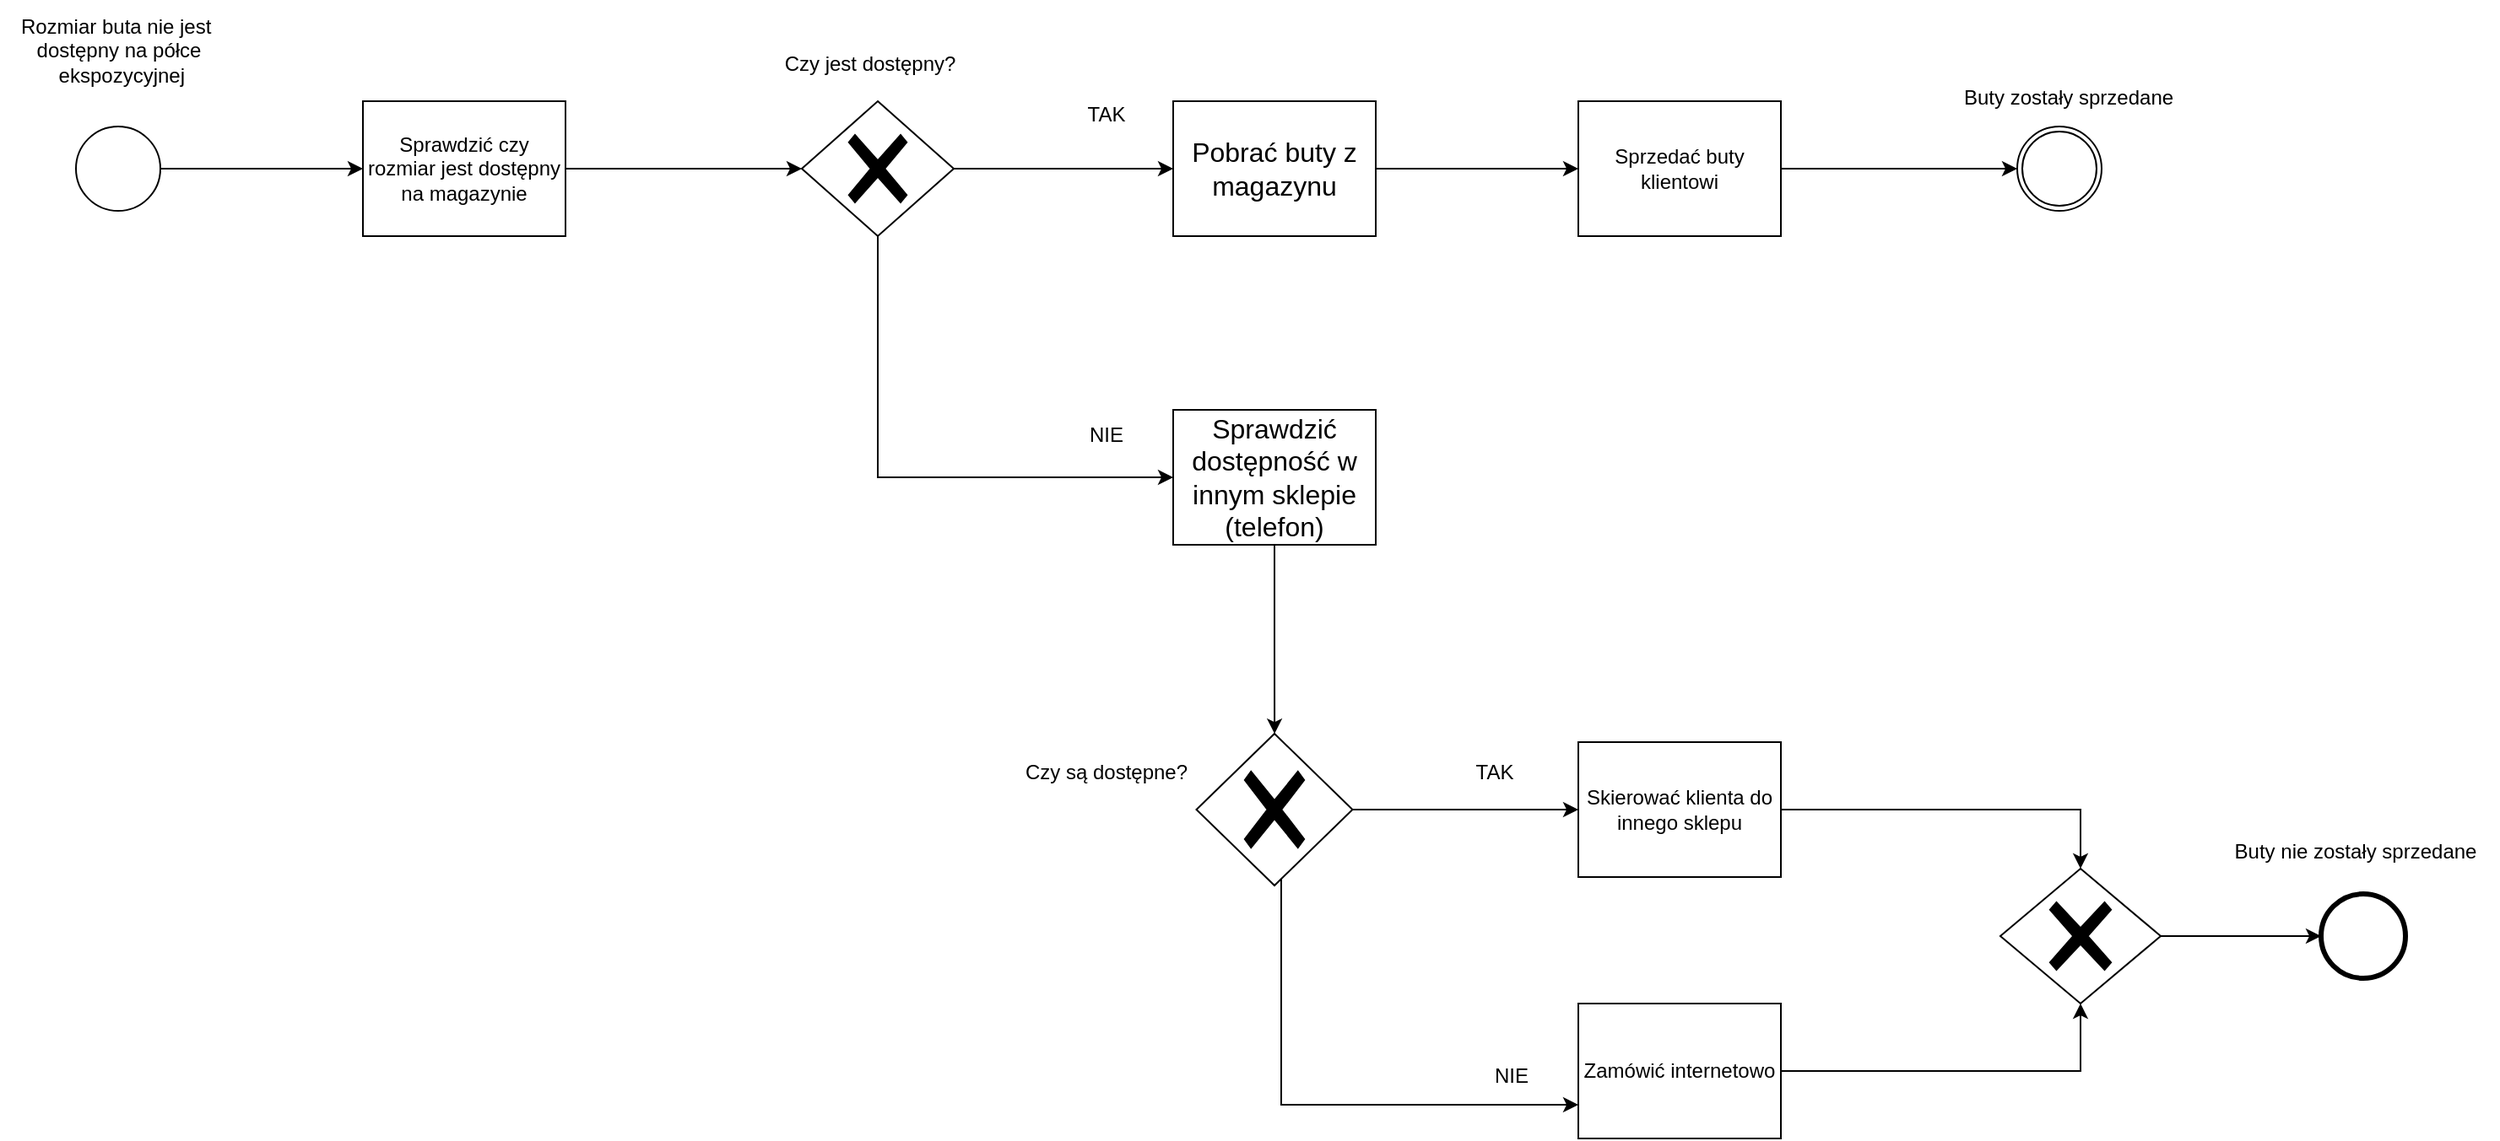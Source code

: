 <mxfile version="28.0.6">
  <diagram name="Strona-1" id="9SifspkCVHf2qICPZMRt">
    <mxGraphModel dx="2777" dy="1487" grid="1" gridSize="10" guides="1" tooltips="1" connect="1" arrows="1" fold="1" page="0" pageScale="1" pageWidth="827" pageHeight="1169" math="0" shadow="0">
      <root>
        <mxCell id="0" />
        <mxCell id="1" parent="0" />
        <mxCell id="eXqVwRkYhJMHdrjXKYlL-1" value="" style="points=[[0.145,0.145,0],[0.5,0,0],[0.855,0.145,0],[1,0.5,0],[0.855,0.855,0],[0.5,1,0],[0.145,0.855,0],[0,0.5,0]];shape=mxgraph.bpmn.event;html=1;verticalLabelPosition=bottom;labelBackgroundColor=#ffffff;verticalAlign=top;align=center;perimeter=ellipsePerimeter;outlineConnect=0;aspect=fixed;outline=standard;symbol=general;strokeColor=default;" vertex="1" parent="1">
          <mxGeometry x="-840" y="-50" width="50" height="50" as="geometry" />
        </mxCell>
        <mxCell id="eXqVwRkYhJMHdrjXKYlL-2" value="Rozmiar buta nie jest&amp;nbsp;&lt;div&gt;dostępny na półce&lt;/div&gt;&lt;div&gt;&amp;nbsp;ekspozycyjnej&lt;/div&gt;" style="text;html=1;align=center;verticalAlign=middle;resizable=0;points=[];autosize=1;strokeColor=none;fillColor=none;" vertex="1" parent="1">
          <mxGeometry x="-885" y="-125" width="140" height="60" as="geometry" />
        </mxCell>
        <mxCell id="eXqVwRkYhJMHdrjXKYlL-6" style="edgeStyle=orthogonalEdgeStyle;rounded=0;orthogonalLoop=1;jettySize=auto;html=1;" edge="1" parent="1" source="eXqVwRkYhJMHdrjXKYlL-3" target="eXqVwRkYhJMHdrjXKYlL-5">
          <mxGeometry relative="1" as="geometry" />
        </mxCell>
        <mxCell id="eXqVwRkYhJMHdrjXKYlL-3" value="Sprawdzić czy rozmiar jest dostępny na magazynie" style="points=[[0.25,0,0],[0.5,0,0],[0.75,0,0],[1,0.25,0],[1,0.5,0],[1,0.75,0],[0.75,1,0],[0.5,1,0],[0.25,1,0],[0,0.75,0],[0,0.5,0],[0,0.25,0]];shape=mxgraph.bpmn.task2;whiteSpace=wrap;rectStyle=rounded;size=10;html=1;container=1;expand=0;collapsible=0;taskMarker=abstract;" vertex="1" parent="1">
          <mxGeometry x="-670" y="-65" width="120" height="80" as="geometry" />
        </mxCell>
        <mxCell id="eXqVwRkYhJMHdrjXKYlL-4" style="edgeStyle=orthogonalEdgeStyle;rounded=0;orthogonalLoop=1;jettySize=auto;html=1;entryX=0;entryY=0.5;entryDx=0;entryDy=0;entryPerimeter=0;" edge="1" parent="1" source="eXqVwRkYhJMHdrjXKYlL-1" target="eXqVwRkYhJMHdrjXKYlL-3">
          <mxGeometry relative="1" as="geometry" />
        </mxCell>
        <mxCell id="eXqVwRkYhJMHdrjXKYlL-5" value="" style="points=[[0.25,0.25,0],[0.5,0,0],[0.75,0.25,0],[1,0.5,0],[0.75,0.75,0],[0.5,1,0],[0.25,0.75,0],[0,0.5,0]];shape=mxgraph.bpmn.gateway2;html=1;verticalLabelPosition=bottom;labelBackgroundColor=#ffffff;verticalAlign=top;align=center;perimeter=rhombusPerimeter;outlineConnect=0;outline=none;symbol=none;gwType=exclusive;" vertex="1" parent="1">
          <mxGeometry x="-410" y="-65" width="90" height="80" as="geometry" />
        </mxCell>
        <mxCell id="eXqVwRkYhJMHdrjXKYlL-7" value="Czy jest dostępny?" style="text;html=1;align=center;verticalAlign=middle;resizable=0;points=[];autosize=1;strokeColor=none;fillColor=none;" vertex="1" parent="1">
          <mxGeometry x="-430" y="-102" width="120" height="30" as="geometry" />
        </mxCell>
        <mxCell id="eXqVwRkYhJMHdrjXKYlL-8" value="&lt;span style=&quot;text-align: start; caret-color: rgb(0, 0, 0); font-size: medium; color: rgb(0, 0, 0);&quot;&gt;Pobrać buty z magazynu&lt;/span&gt;" style="points=[[0.25,0,0],[0.5,0,0],[0.75,0,0],[1,0.25,0],[1,0.5,0],[1,0.75,0],[0.75,1,0],[0.5,1,0],[0.25,1,0],[0,0.75,0],[0,0.5,0],[0,0.25,0]];shape=mxgraph.bpmn.task2;whiteSpace=wrap;rectStyle=rounded;size=10;html=1;container=1;expand=0;collapsible=0;taskMarker=abstract;" vertex="1" parent="1">
          <mxGeometry x="-190" y="-65" width="120" height="80" as="geometry" />
        </mxCell>
        <mxCell id="eXqVwRkYhJMHdrjXKYlL-20" style="edgeStyle=orthogonalEdgeStyle;rounded=0;orthogonalLoop=1;jettySize=auto;html=1;exitX=0.5;exitY=1;exitDx=0;exitDy=0;exitPerimeter=0;" edge="1" parent="1" source="eXqVwRkYhJMHdrjXKYlL-9" target="eXqVwRkYhJMHdrjXKYlL-19">
          <mxGeometry relative="1" as="geometry" />
        </mxCell>
        <mxCell id="eXqVwRkYhJMHdrjXKYlL-9" value="&lt;span style=&quot;text-align: start; caret-color: rgb(0, 0, 0); font-size: medium; color: rgb(0, 0, 0);&quot;&gt;Sprawdzić dostępność w innym sklepie (telefon)&lt;/span&gt;" style="points=[[0.25,0,0],[0.5,0,0],[0.75,0,0],[1,0.25,0],[1,0.5,0],[1,0.75,0],[0.75,1,0],[0.5,1,0],[0.25,1,0],[0,0.75,0],[0,0.5,0],[0,0.25,0]];shape=mxgraph.bpmn.task2;whiteSpace=wrap;rectStyle=rounded;size=10;html=1;container=1;expand=0;collapsible=0;taskMarker=abstract;" vertex="1" parent="1">
          <mxGeometry x="-190" y="118" width="120" height="80" as="geometry" />
        </mxCell>
        <mxCell id="eXqVwRkYhJMHdrjXKYlL-10" style="edgeStyle=orthogonalEdgeStyle;rounded=0;orthogonalLoop=1;jettySize=auto;html=1;entryX=0;entryY=0.5;entryDx=0;entryDy=0;entryPerimeter=0;" edge="1" parent="1" source="eXqVwRkYhJMHdrjXKYlL-5" target="eXqVwRkYhJMHdrjXKYlL-8">
          <mxGeometry relative="1" as="geometry" />
        </mxCell>
        <mxCell id="eXqVwRkYhJMHdrjXKYlL-11" style="edgeStyle=orthogonalEdgeStyle;rounded=0;orthogonalLoop=1;jettySize=auto;html=1;entryX=0;entryY=0.5;entryDx=0;entryDy=0;entryPerimeter=0;" edge="1" parent="1" source="eXqVwRkYhJMHdrjXKYlL-5" target="eXqVwRkYhJMHdrjXKYlL-9">
          <mxGeometry relative="1" as="geometry">
            <mxPoint x="-190" y="178" as="targetPoint" />
            <Array as="points">
              <mxPoint x="-365" y="158" />
            </Array>
          </mxGeometry>
        </mxCell>
        <mxCell id="eXqVwRkYhJMHdrjXKYlL-12" value="TAK" style="text;html=1;align=center;verticalAlign=middle;resizable=0;points=[];autosize=1;strokeColor=none;fillColor=none;" vertex="1" parent="1">
          <mxGeometry x="-255" y="-72" width="50" height="30" as="geometry" />
        </mxCell>
        <mxCell id="eXqVwRkYhJMHdrjXKYlL-13" value="NIE" style="text;html=1;align=center;verticalAlign=middle;resizable=0;points=[];autosize=1;strokeColor=none;fillColor=none;" vertex="1" parent="1">
          <mxGeometry x="-250" y="118" width="40" height="30" as="geometry" />
        </mxCell>
        <mxCell id="eXqVwRkYhJMHdrjXKYlL-17" style="edgeStyle=orthogonalEdgeStyle;rounded=0;orthogonalLoop=1;jettySize=auto;html=1;exitX=1;exitY=0.5;exitDx=0;exitDy=0;exitPerimeter=0;" edge="1" parent="1" source="eXqVwRkYhJMHdrjXKYlL-14" target="eXqVwRkYhJMHdrjXKYlL-16">
          <mxGeometry relative="1" as="geometry" />
        </mxCell>
        <mxCell id="eXqVwRkYhJMHdrjXKYlL-14" value="Sprzedać buty klientowi" style="points=[[0.25,0,0],[0.5,0,0],[0.75,0,0],[1,0.25,0],[1,0.5,0],[1,0.75,0],[0.75,1,0],[0.5,1,0],[0.25,1,0],[0,0.75,0],[0,0.5,0],[0,0.25,0]];shape=mxgraph.bpmn.task2;whiteSpace=wrap;rectStyle=rounded;size=10;html=1;container=1;expand=0;collapsible=0;taskMarker=abstract;" vertex="1" parent="1">
          <mxGeometry x="50" y="-65" width="120" height="80" as="geometry" />
        </mxCell>
        <mxCell id="eXqVwRkYhJMHdrjXKYlL-15" style="edgeStyle=orthogonalEdgeStyle;rounded=0;orthogonalLoop=1;jettySize=auto;html=1;exitX=1;exitY=0.5;exitDx=0;exitDy=0;exitPerimeter=0;entryX=0;entryY=0.5;entryDx=0;entryDy=0;entryPerimeter=0;" edge="1" parent="1" source="eXqVwRkYhJMHdrjXKYlL-8" target="eXqVwRkYhJMHdrjXKYlL-14">
          <mxGeometry relative="1" as="geometry" />
        </mxCell>
        <mxCell id="eXqVwRkYhJMHdrjXKYlL-16" value="" style="points=[[0.145,0.145,0],[0.5,0,0],[0.855,0.145,0],[1,0.5,0],[0.855,0.855,0],[0.5,1,0],[0.145,0.855,0],[0,0.5,0]];shape=mxgraph.bpmn.event;html=1;verticalLabelPosition=bottom;labelBackgroundColor=#ffffff;verticalAlign=top;align=center;perimeter=ellipsePerimeter;outlineConnect=0;aspect=fixed;outline=throwing;symbol=general;" vertex="1" parent="1">
          <mxGeometry x="310" y="-50" width="50" height="50" as="geometry" />
        </mxCell>
        <mxCell id="eXqVwRkYhJMHdrjXKYlL-18" value="Buty zostały sprzedane" style="text;html=1;align=center;verticalAlign=middle;resizable=0;points=[];autosize=1;strokeColor=none;fillColor=none;" vertex="1" parent="1">
          <mxGeometry x="265" y="-82" width="150" height="30" as="geometry" />
        </mxCell>
        <mxCell id="eXqVwRkYhJMHdrjXKYlL-19" value="" style="points=[[0.25,0.25,0],[0.5,0,0],[0.75,0.25,0],[1,0.5,0],[0.75,0.75,0],[0.5,1,0],[0.25,0.75,0],[0,0.5,0]];shape=mxgraph.bpmn.gateway2;html=1;verticalLabelPosition=bottom;labelBackgroundColor=#ffffff;verticalAlign=top;align=center;perimeter=rhombusPerimeter;outlineConnect=0;outline=none;symbol=none;gwType=exclusive;" vertex="1" parent="1">
          <mxGeometry x="-176.25" y="310" width="92.5" height="90" as="geometry" />
        </mxCell>
        <mxCell id="eXqVwRkYhJMHdrjXKYlL-21" value="Czy są dostępne?" style="text;html=1;align=center;verticalAlign=middle;resizable=0;points=[];autosize=1;strokeColor=none;fillColor=none;" vertex="1" parent="1">
          <mxGeometry x="-290" y="318" width="120" height="30" as="geometry" />
        </mxCell>
        <mxCell id="eXqVwRkYhJMHdrjXKYlL-23" value="Skierować klienta do innego sklepu" style="points=[[0.25,0,0],[0.5,0,0],[0.75,0,0],[1,0.25,0],[1,0.5,0],[1,0.75,0],[0.75,1,0],[0.5,1,0],[0.25,1,0],[0,0.75,0],[0,0.5,0],[0,0.25,0]];shape=mxgraph.bpmn.task2;whiteSpace=wrap;rectStyle=rounded;size=10;html=1;container=1;expand=0;collapsible=0;taskMarker=abstract;" vertex="1" parent="1">
          <mxGeometry x="50" y="315" width="120" height="80" as="geometry" />
        </mxCell>
        <mxCell id="eXqVwRkYhJMHdrjXKYlL-24" value="Zamówić internetowo" style="points=[[0.25,0,0],[0.5,0,0],[0.75,0,0],[1,0.25,0],[1,0.5,0],[1,0.75,0],[0.75,1,0],[0.5,1,0],[0.25,1,0],[0,0.75,0],[0,0.5,0],[0,0.25,0]];shape=mxgraph.bpmn.task2;whiteSpace=wrap;rectStyle=rounded;size=10;html=1;container=1;expand=0;collapsible=0;taskMarker=abstract;" vertex="1" parent="1">
          <mxGeometry x="50" y="470" width="120" height="80" as="geometry" />
        </mxCell>
        <mxCell id="eXqVwRkYhJMHdrjXKYlL-25" style="edgeStyle=orthogonalEdgeStyle;rounded=0;orthogonalLoop=1;jettySize=auto;html=1;entryX=0;entryY=0.5;entryDx=0;entryDy=0;entryPerimeter=0;" edge="1" parent="1" source="eXqVwRkYhJMHdrjXKYlL-19" target="eXqVwRkYhJMHdrjXKYlL-23">
          <mxGeometry relative="1" as="geometry" />
        </mxCell>
        <mxCell id="eXqVwRkYhJMHdrjXKYlL-26" style="edgeStyle=orthogonalEdgeStyle;rounded=0;orthogonalLoop=1;jettySize=auto;html=1;entryX=0;entryY=0.75;entryDx=0;entryDy=0;entryPerimeter=0;" edge="1" parent="1" source="eXqVwRkYhJMHdrjXKYlL-19" target="eXqVwRkYhJMHdrjXKYlL-24">
          <mxGeometry relative="1" as="geometry">
            <Array as="points">
              <mxPoint x="-126" y="530" />
            </Array>
          </mxGeometry>
        </mxCell>
        <mxCell id="eXqVwRkYhJMHdrjXKYlL-27" value="TAK" style="text;html=1;align=center;verticalAlign=middle;resizable=0;points=[];autosize=1;strokeColor=none;fillColor=none;" vertex="1" parent="1">
          <mxGeometry x="-25" y="318" width="50" height="30" as="geometry" />
        </mxCell>
        <mxCell id="eXqVwRkYhJMHdrjXKYlL-28" value="NIE" style="text;html=1;align=center;verticalAlign=middle;resizable=0;points=[];autosize=1;strokeColor=none;fillColor=none;" vertex="1" parent="1">
          <mxGeometry x="-10" y="498" width="40" height="30" as="geometry" />
        </mxCell>
        <mxCell id="eXqVwRkYhJMHdrjXKYlL-33" style="edgeStyle=orthogonalEdgeStyle;rounded=0;orthogonalLoop=1;jettySize=auto;html=1;exitX=1;exitY=0.5;exitDx=0;exitDy=0;exitPerimeter=0;" edge="1" parent="1" source="eXqVwRkYhJMHdrjXKYlL-29" target="eXqVwRkYhJMHdrjXKYlL-32">
          <mxGeometry relative="1" as="geometry" />
        </mxCell>
        <mxCell id="eXqVwRkYhJMHdrjXKYlL-29" value="" style="points=[[0.25,0.25,0],[0.5,0,0],[0.75,0.25,0],[1,0.5,0],[0.75,0.75,0],[0.5,1,0],[0.25,0.75,0],[0,0.5,0]];shape=mxgraph.bpmn.gateway2;html=1;verticalLabelPosition=bottom;labelBackgroundColor=#ffffff;verticalAlign=top;align=center;perimeter=rhombusPerimeter;outlineConnect=0;outline=none;symbol=none;gwType=exclusive;" vertex="1" parent="1">
          <mxGeometry x="300" y="390" width="95" height="80" as="geometry" />
        </mxCell>
        <mxCell id="eXqVwRkYhJMHdrjXKYlL-30" style="edgeStyle=orthogonalEdgeStyle;rounded=0;orthogonalLoop=1;jettySize=auto;html=1;entryX=0.5;entryY=0;entryDx=0;entryDy=0;entryPerimeter=0;" edge="1" parent="1" source="eXqVwRkYhJMHdrjXKYlL-23" target="eXqVwRkYhJMHdrjXKYlL-29">
          <mxGeometry relative="1" as="geometry" />
        </mxCell>
        <mxCell id="eXqVwRkYhJMHdrjXKYlL-31" style="edgeStyle=orthogonalEdgeStyle;rounded=0;orthogonalLoop=1;jettySize=auto;html=1;entryX=0.5;entryY=1;entryDx=0;entryDy=0;entryPerimeter=0;" edge="1" parent="1" source="eXqVwRkYhJMHdrjXKYlL-24" target="eXqVwRkYhJMHdrjXKYlL-29">
          <mxGeometry relative="1" as="geometry" />
        </mxCell>
        <mxCell id="eXqVwRkYhJMHdrjXKYlL-32" value="" style="points=[[0.145,0.145,0],[0.5,0,0],[0.855,0.145,0],[1,0.5,0],[0.855,0.855,0],[0.5,1,0],[0.145,0.855,0],[0,0.5,0]];shape=mxgraph.bpmn.event;html=1;verticalLabelPosition=bottom;labelBackgroundColor=#ffffff;verticalAlign=top;align=center;perimeter=ellipsePerimeter;outlineConnect=0;aspect=fixed;outline=end;symbol=terminate2;" vertex="1" parent="1">
          <mxGeometry x="490" y="405" width="50" height="50" as="geometry" />
        </mxCell>
        <mxCell id="eXqVwRkYhJMHdrjXKYlL-34" value="Buty nie zostały sprzedane" style="text;html=1;align=center;verticalAlign=middle;resizable=0;points=[];autosize=1;strokeColor=none;fillColor=none;" vertex="1" parent="1">
          <mxGeometry x="425" y="365" width="170" height="30" as="geometry" />
        </mxCell>
      </root>
    </mxGraphModel>
  </diagram>
</mxfile>
